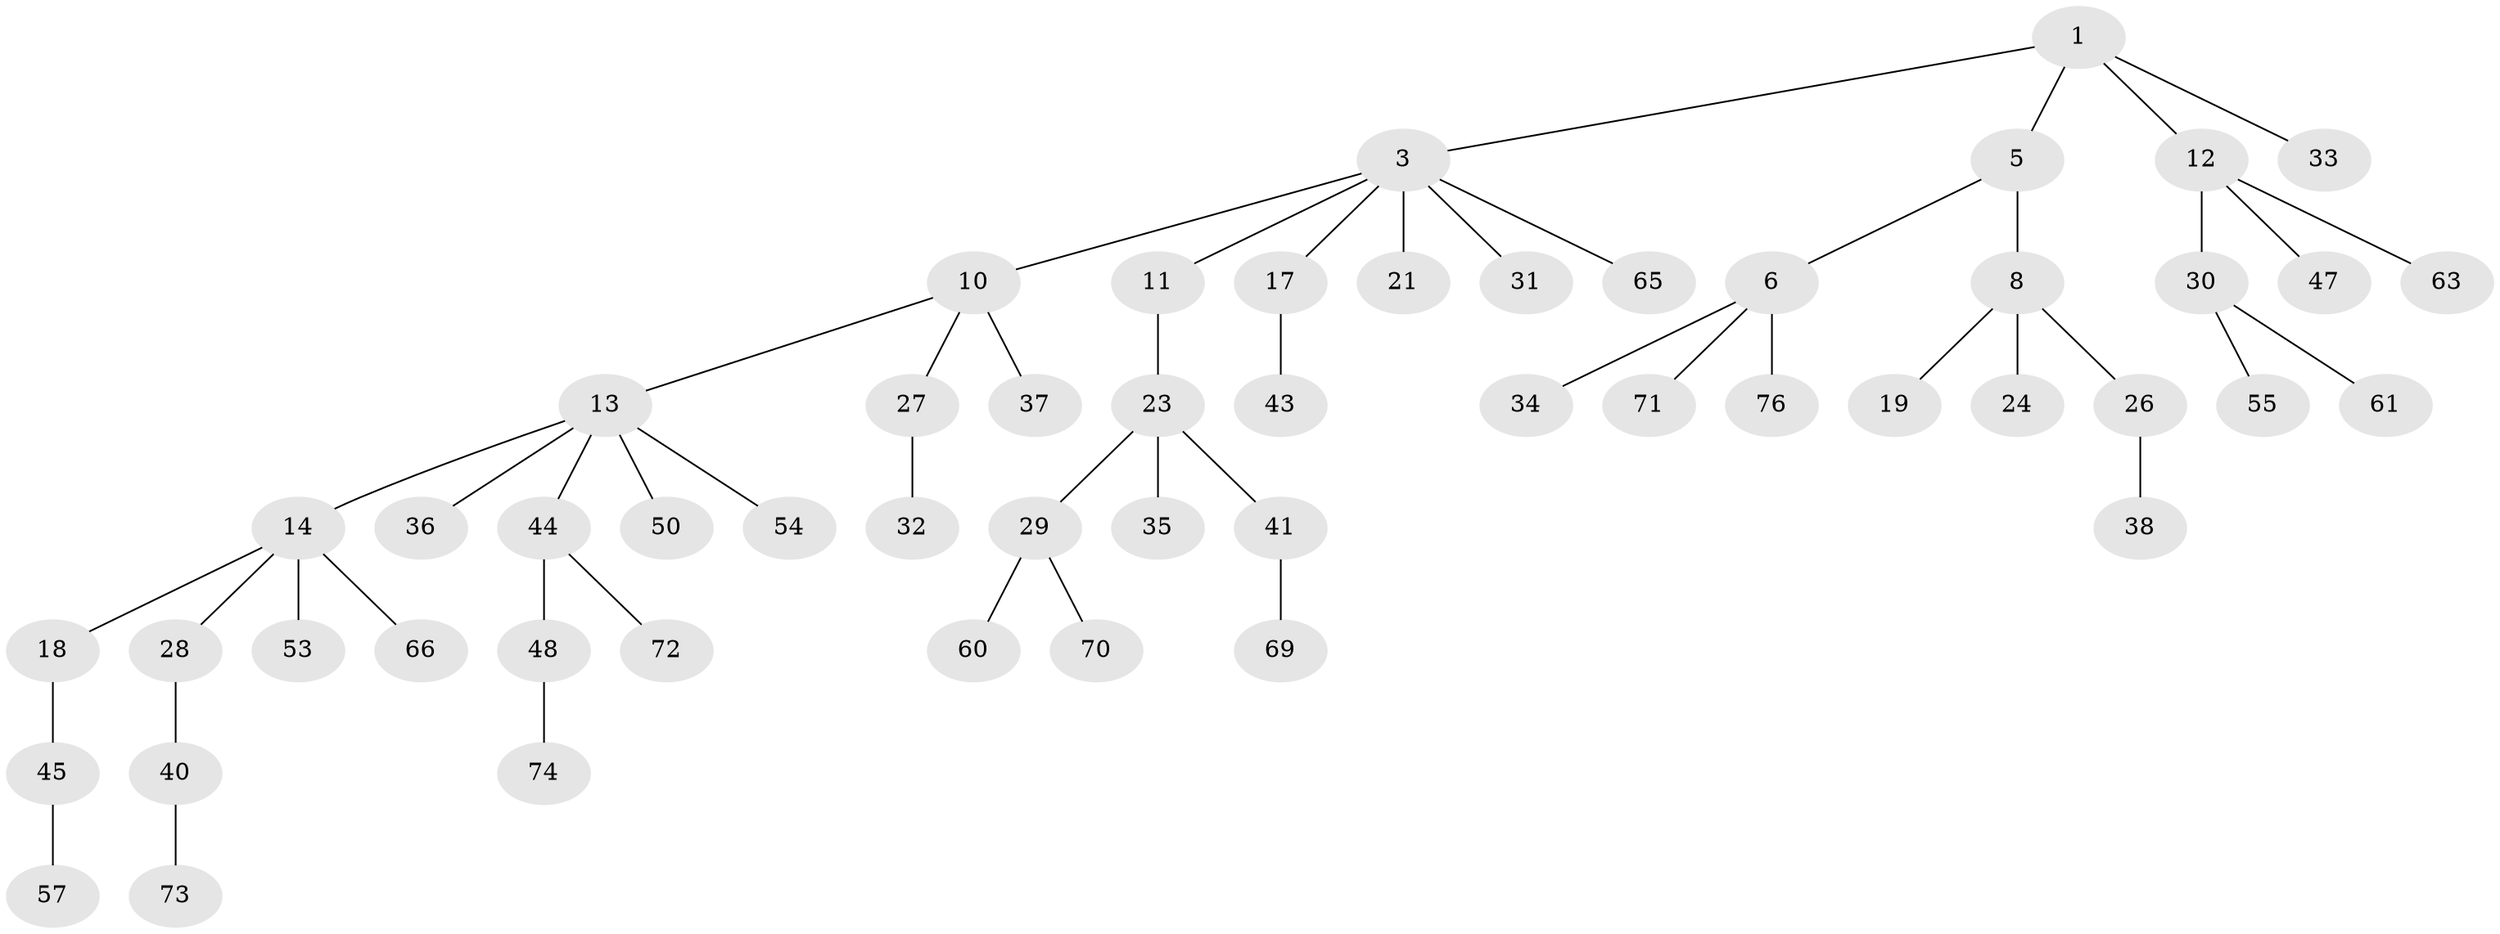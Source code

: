 // original degree distribution, {2: 0.2077922077922078, 4: 0.07792207792207792, 5: 0.03896103896103896, 3: 0.15584415584415584, 6: 0.012987012987012988, 1: 0.5064935064935064}
// Generated by graph-tools (version 1.1) at 2025/11/02/27/25 16:11:25]
// undirected, 53 vertices, 52 edges
graph export_dot {
graph [start="1"]
  node [color=gray90,style=filled];
  1 [super="+2"];
  3 [super="+4"];
  5 [super="+7"];
  6 [super="+20"];
  8 [super="+9"];
  10 [super="+56"];
  11;
  12 [super="+22"];
  13 [super="+15"];
  14 [super="+16"];
  17 [super="+51"];
  18 [super="+42"];
  19;
  21;
  23 [super="+25"];
  24;
  26 [super="+39"];
  27 [super="+77"];
  28;
  29 [super="+59"];
  30 [super="+52"];
  31;
  32 [super="+68"];
  33;
  34;
  35 [super="+62"];
  36;
  37;
  38;
  40 [super="+67"];
  41 [super="+46"];
  43;
  44 [super="+49"];
  45;
  47;
  48 [super="+75"];
  50;
  53 [super="+58"];
  54;
  55;
  57;
  60;
  61 [super="+64"];
  63;
  65;
  66;
  69;
  70;
  71;
  72;
  73;
  74;
  76;
  1 -- 12;
  1 -- 3;
  1 -- 5;
  1 -- 33;
  3 -- 17;
  3 -- 21;
  3 -- 65;
  3 -- 10;
  3 -- 11;
  3 -- 31;
  5 -- 6;
  5 -- 8;
  6 -- 34;
  6 -- 76;
  6 -- 71;
  8 -- 24;
  8 -- 26;
  8 -- 19;
  10 -- 13;
  10 -- 27;
  10 -- 37;
  11 -- 23;
  12 -- 47;
  12 -- 30;
  12 -- 63;
  13 -- 14;
  13 -- 36;
  13 -- 44;
  13 -- 50;
  13 -- 54;
  14 -- 18;
  14 -- 28;
  14 -- 53;
  14 -- 66;
  17 -- 43;
  18 -- 45;
  23 -- 29;
  23 -- 41;
  23 -- 35;
  26 -- 38;
  27 -- 32;
  28 -- 40;
  29 -- 60;
  29 -- 70;
  30 -- 55;
  30 -- 61;
  40 -- 73;
  41 -- 69;
  44 -- 48;
  44 -- 72;
  45 -- 57;
  48 -- 74;
}
